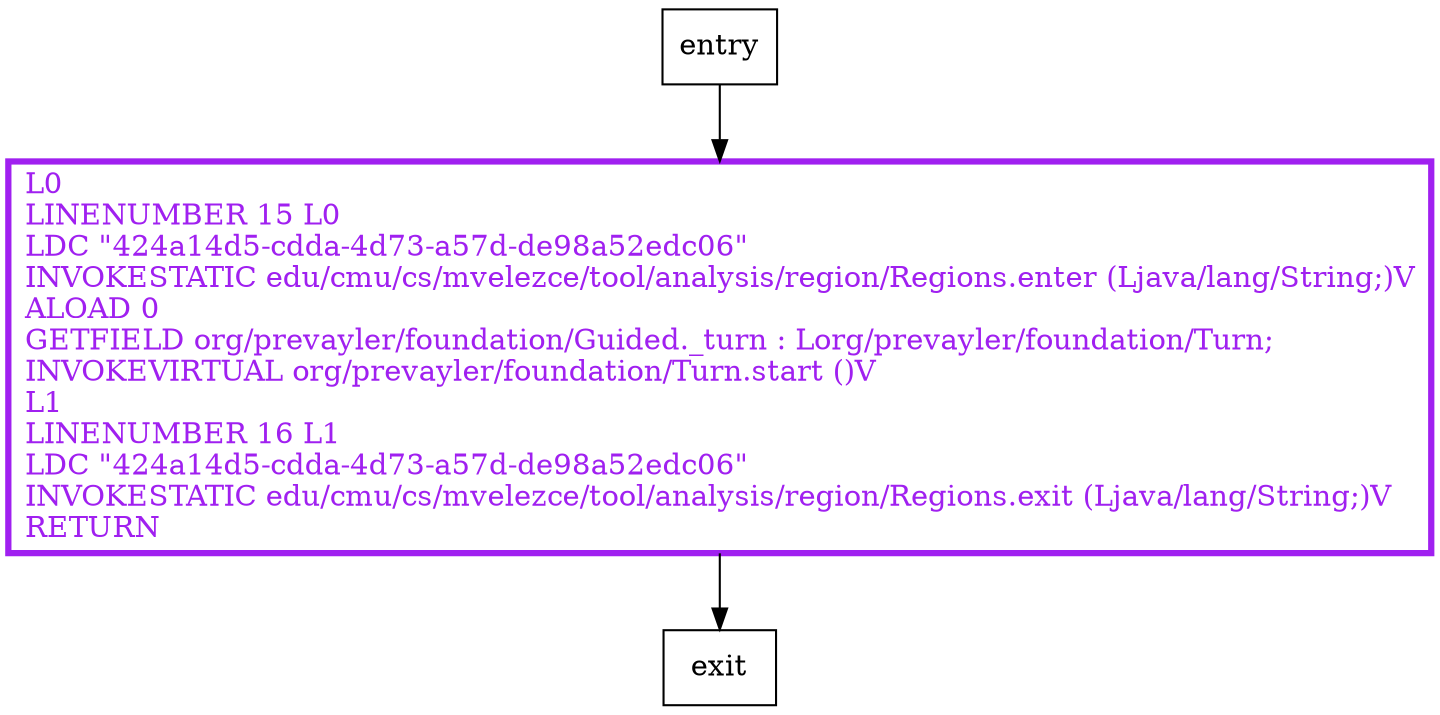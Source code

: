 digraph startTurn {
node [shape=record];
363694440 [label="L0\lLINENUMBER 15 L0\lLDC \"424a14d5-cdda-4d73-a57d-de98a52edc06\"\lINVOKESTATIC edu/cmu/cs/mvelezce/tool/analysis/region/Regions.enter (Ljava/lang/String;)V\lALOAD 0\lGETFIELD org/prevayler/foundation/Guided._turn : Lorg/prevayler/foundation/Turn;\lINVOKEVIRTUAL org/prevayler/foundation/Turn.start ()V\lL1\lLINENUMBER 16 L1\lLDC \"424a14d5-cdda-4d73-a57d-de98a52edc06\"\lINVOKESTATIC edu/cmu/cs/mvelezce/tool/analysis/region/Regions.exit (Ljava/lang/String;)V\lRETURN\l"];
entry;
exit;
entry -> 363694440;
363694440 -> exit;
363694440[fontcolor="purple", penwidth=3, color="purple"];
}
